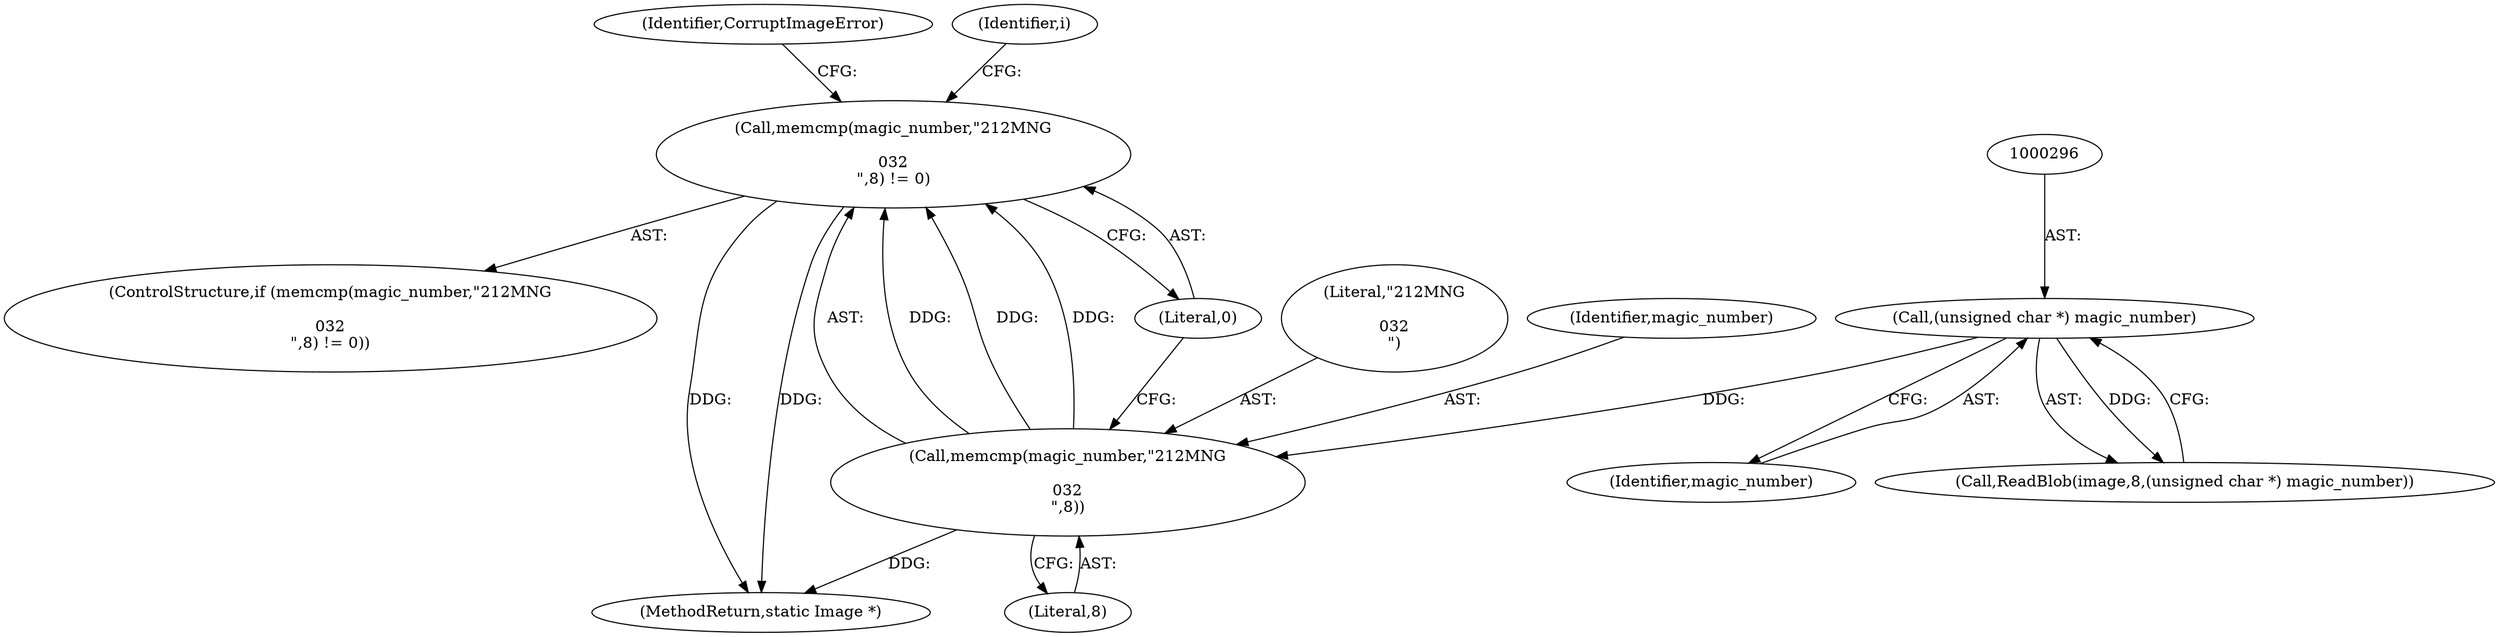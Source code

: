 digraph "0_ImageMagick_22e0310345499ffe906c604428f2a3a668942b05@API" {
"1000299" [label="(Call,memcmp(magic_number,\"\212MNG\r\n\032\n\",8) != 0)"];
"1000300" [label="(Call,memcmp(magic_number,\"\212MNG\r\n\032\n\",8))"];
"1000295" [label="(Call,(unsigned char *) magic_number)"];
"1000297" [label="(Identifier,magic_number)"];
"1000298" [label="(ControlStructure,if (memcmp(magic_number,\"\212MNG\r\n\032\n\",8) != 0))"];
"1000292" [label="(Call,ReadBlob(image,8,(unsigned char *) magic_number))"];
"1007383" [label="(MethodReturn,static Image *)"];
"1000306" [label="(Identifier,CorruptImageError)"];
"1000310" [label="(Identifier,i)"];
"1000295" [label="(Call,(unsigned char *) magic_number)"];
"1000304" [label="(Literal,0)"];
"1000302" [label="(Literal,\"\212MNG\r\n\032\n\")"];
"1000303" [label="(Literal,8)"];
"1000299" [label="(Call,memcmp(magic_number,\"\212MNG\r\n\032\n\",8) != 0)"];
"1000301" [label="(Identifier,magic_number)"];
"1000300" [label="(Call,memcmp(magic_number,\"\212MNG\r\n\032\n\",8))"];
"1000299" -> "1000298"  [label="AST: "];
"1000299" -> "1000304"  [label="CFG: "];
"1000300" -> "1000299"  [label="AST: "];
"1000304" -> "1000299"  [label="AST: "];
"1000306" -> "1000299"  [label="CFG: "];
"1000310" -> "1000299"  [label="CFG: "];
"1000299" -> "1007383"  [label="DDG: "];
"1000299" -> "1007383"  [label="DDG: "];
"1000300" -> "1000299"  [label="DDG: "];
"1000300" -> "1000299"  [label="DDG: "];
"1000300" -> "1000299"  [label="DDG: "];
"1000300" -> "1000303"  [label="CFG: "];
"1000301" -> "1000300"  [label="AST: "];
"1000302" -> "1000300"  [label="AST: "];
"1000303" -> "1000300"  [label="AST: "];
"1000304" -> "1000300"  [label="CFG: "];
"1000300" -> "1007383"  [label="DDG: "];
"1000295" -> "1000300"  [label="DDG: "];
"1000295" -> "1000292"  [label="AST: "];
"1000295" -> "1000297"  [label="CFG: "];
"1000296" -> "1000295"  [label="AST: "];
"1000297" -> "1000295"  [label="AST: "];
"1000292" -> "1000295"  [label="CFG: "];
"1000295" -> "1000292"  [label="DDG: "];
}

